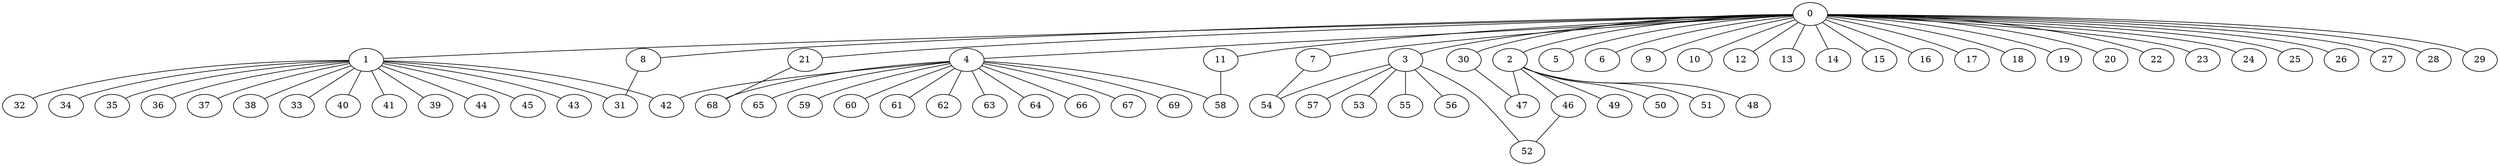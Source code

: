 
graph graphname {
    0 -- 1
0 -- 2
0 -- 3
0 -- 4
0 -- 5
0 -- 6
0 -- 7
0 -- 8
0 -- 9
0 -- 10
0 -- 11
0 -- 12
0 -- 13
0 -- 14
0 -- 15
0 -- 16
0 -- 17
0 -- 18
0 -- 19
0 -- 20
0 -- 21
0 -- 22
0 -- 23
0 -- 24
0 -- 25
0 -- 26
0 -- 27
0 -- 28
0 -- 29
0 -- 30
1 -- 32
1 -- 34
1 -- 35
1 -- 36
1 -- 37
1 -- 38
1 -- 33
1 -- 40
1 -- 41
1 -- 42
1 -- 39
1 -- 44
1 -- 45
1 -- 43
1 -- 31
2 -- 46
2 -- 47
2 -- 48
2 -- 49
2 -- 50
2 -- 51
3 -- 52
3 -- 53
3 -- 54
3 -- 55
3 -- 56
3 -- 57
4 -- 64
4 -- 66
4 -- 67
4 -- 68
4 -- 69
4 -- 65
4 -- 58
4 -- 59
4 -- 60
4 -- 61
4 -- 62
4 -- 63
4 -- 42
7 -- 54
8 -- 31
11 -- 58
21 -- 68
30 -- 47
46 -- 52

}
